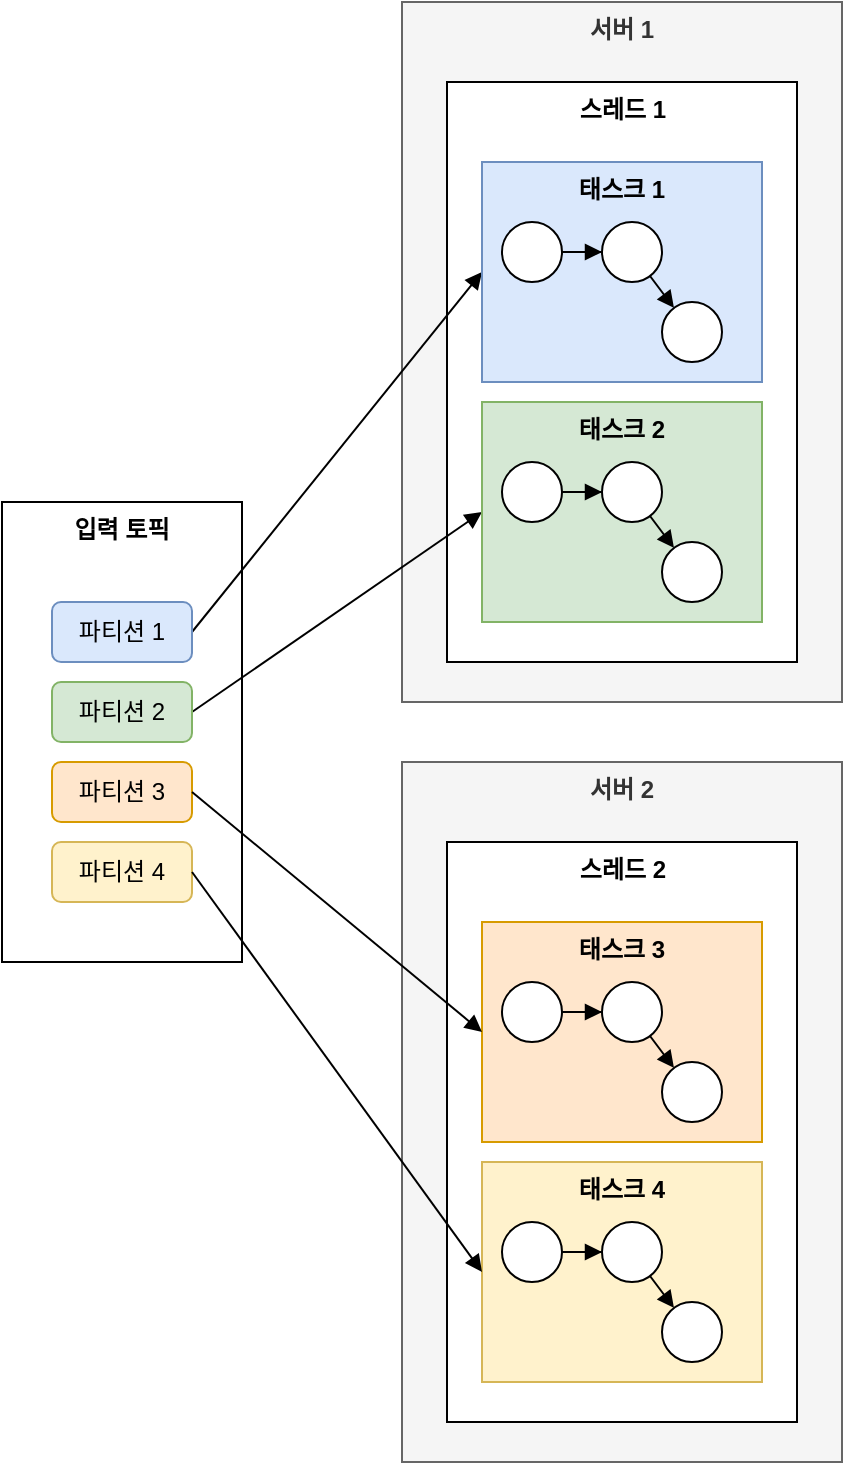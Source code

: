 <mxfile version="26.0.16">
  <diagram name="Page-1" id="xZOnAZUWtffbz-M-cQHE">
    <mxGraphModel dx="1114" dy="878" grid="1" gridSize="10" guides="1" tooltips="1" connect="1" arrows="1" fold="1" page="1" pageScale="1" pageWidth="827" pageHeight="1169" math="0" shadow="0">
      <root>
        <mxCell id="0" />
        <mxCell id="1" parent="0" />
        <mxCell id="nE5TFjI4fmpb83htKsCQ-23" value="서버 1" style="rounded=0;whiteSpace=wrap;html=1;verticalAlign=top;fontStyle=1;fillColor=#f5f5f5;fontColor=#333333;strokeColor=#666666;" vertex="1" parent="1">
          <mxGeometry x="220" y="20" width="220" height="350" as="geometry" />
        </mxCell>
        <mxCell id="nE5TFjI4fmpb83htKsCQ-24" value="스레드 1" style="rounded=0;whiteSpace=wrap;html=1;verticalAlign=top;fontStyle=1" vertex="1" parent="1">
          <mxGeometry x="242.5" y="60" width="175" height="290" as="geometry" />
        </mxCell>
        <mxCell id="nE5TFjI4fmpb83htKsCQ-1" value="입력 토픽" style="rounded=0;whiteSpace=wrap;html=1;verticalAlign=top;fontStyle=1" vertex="1" parent="1">
          <mxGeometry x="20" y="270" width="120" height="230" as="geometry" />
        </mxCell>
        <mxCell id="nE5TFjI4fmpb83htKsCQ-48" style="rounded=0;orthogonalLoop=1;jettySize=auto;html=1;entryX=0;entryY=0.5;entryDx=0;entryDy=0;endArrow=block;endFill=1;exitX=1;exitY=0.5;exitDx=0;exitDy=0;" edge="1" parent="1" source="nE5TFjI4fmpb83htKsCQ-3" target="nE5TFjI4fmpb83htKsCQ-7">
          <mxGeometry relative="1" as="geometry" />
        </mxCell>
        <mxCell id="nE5TFjI4fmpb83htKsCQ-3" value="파티션 1" style="rounded=1;whiteSpace=wrap;html=1;fillColor=#dae8fc;strokeColor=#6c8ebf;" vertex="1" parent="1">
          <mxGeometry x="45" y="320" width="70" height="30" as="geometry" />
        </mxCell>
        <mxCell id="nE5TFjI4fmpb83htKsCQ-49" style="rounded=0;orthogonalLoop=1;jettySize=auto;html=1;entryX=0;entryY=0.5;entryDx=0;entryDy=0;endArrow=block;endFill=1;exitX=1;exitY=0.5;exitDx=0;exitDy=0;" edge="1" parent="1" source="nE5TFjI4fmpb83htKsCQ-5" target="nE5TFjI4fmpb83htKsCQ-25">
          <mxGeometry relative="1" as="geometry" />
        </mxCell>
        <mxCell id="nE5TFjI4fmpb83htKsCQ-5" value="파티션 2" style="rounded=1;whiteSpace=wrap;html=1;fillColor=#d5e8d4;strokeColor=#82b366;" vertex="1" parent="1">
          <mxGeometry x="45" y="360" width="70" height="30" as="geometry" />
        </mxCell>
        <mxCell id="nE5TFjI4fmpb83htKsCQ-7" value="태스크 1" style="rounded=0;whiteSpace=wrap;html=1;verticalAlign=top;fontStyle=1;fillColor=#dae8fc;strokeColor=#6c8ebf;" vertex="1" parent="1">
          <mxGeometry x="260" y="100" width="140" height="110" as="geometry" />
        </mxCell>
        <mxCell id="nE5TFjI4fmpb83htKsCQ-8" style="edgeStyle=orthogonalEdgeStyle;rounded=0;orthogonalLoop=1;jettySize=auto;html=1;entryX=0;entryY=0.5;entryDx=0;entryDy=0;endArrow=block;endFill=1;" edge="1" parent="1" source="nE5TFjI4fmpb83htKsCQ-9" target="nE5TFjI4fmpb83htKsCQ-11">
          <mxGeometry relative="1" as="geometry" />
        </mxCell>
        <mxCell id="nE5TFjI4fmpb83htKsCQ-9" value="" style="ellipse;whiteSpace=wrap;html=1;aspect=fixed;" vertex="1" parent="1">
          <mxGeometry x="270" y="130" width="30" height="30" as="geometry" />
        </mxCell>
        <mxCell id="nE5TFjI4fmpb83htKsCQ-10" style="rounded=0;orthogonalLoop=1;jettySize=auto;html=1;endArrow=block;endFill=1;" edge="1" parent="1" source="nE5TFjI4fmpb83htKsCQ-11" target="nE5TFjI4fmpb83htKsCQ-12">
          <mxGeometry relative="1" as="geometry" />
        </mxCell>
        <mxCell id="nE5TFjI4fmpb83htKsCQ-11" value="" style="ellipse;whiteSpace=wrap;html=1;aspect=fixed;" vertex="1" parent="1">
          <mxGeometry x="320" y="130" width="30" height="30" as="geometry" />
        </mxCell>
        <mxCell id="nE5TFjI4fmpb83htKsCQ-12" value="" style="ellipse;whiteSpace=wrap;html=1;aspect=fixed;" vertex="1" parent="1">
          <mxGeometry x="350" y="170" width="30" height="30" as="geometry" />
        </mxCell>
        <mxCell id="nE5TFjI4fmpb83htKsCQ-21" value="파티션 3" style="rounded=1;whiteSpace=wrap;html=1;fillColor=#ffe6cc;strokeColor=#d79b00;" vertex="1" parent="1">
          <mxGeometry x="45" y="400" width="70" height="30" as="geometry" />
        </mxCell>
        <mxCell id="nE5TFjI4fmpb83htKsCQ-22" value="파티션 4" style="rounded=1;whiteSpace=wrap;html=1;fillColor=#fff2cc;strokeColor=#d6b656;" vertex="1" parent="1">
          <mxGeometry x="45" y="440" width="70" height="30" as="geometry" />
        </mxCell>
        <mxCell id="nE5TFjI4fmpb83htKsCQ-25" value="태스크 2" style="rounded=0;whiteSpace=wrap;html=1;verticalAlign=top;fontStyle=1;fillColor=#d5e8d4;strokeColor=#82b366;" vertex="1" parent="1">
          <mxGeometry x="260" y="220" width="140" height="110" as="geometry" />
        </mxCell>
        <mxCell id="nE5TFjI4fmpb83htKsCQ-26" style="edgeStyle=orthogonalEdgeStyle;rounded=0;orthogonalLoop=1;jettySize=auto;html=1;entryX=0;entryY=0.5;entryDx=0;entryDy=0;endArrow=block;endFill=1;" edge="1" parent="1" source="nE5TFjI4fmpb83htKsCQ-27" target="nE5TFjI4fmpb83htKsCQ-29">
          <mxGeometry relative="1" as="geometry" />
        </mxCell>
        <mxCell id="nE5TFjI4fmpb83htKsCQ-27" value="" style="ellipse;whiteSpace=wrap;html=1;aspect=fixed;" vertex="1" parent="1">
          <mxGeometry x="270" y="250" width="30" height="30" as="geometry" />
        </mxCell>
        <mxCell id="nE5TFjI4fmpb83htKsCQ-28" style="rounded=0;orthogonalLoop=1;jettySize=auto;html=1;endArrow=block;endFill=1;" edge="1" parent="1" source="nE5TFjI4fmpb83htKsCQ-29" target="nE5TFjI4fmpb83htKsCQ-30">
          <mxGeometry relative="1" as="geometry" />
        </mxCell>
        <mxCell id="nE5TFjI4fmpb83htKsCQ-29" value="" style="ellipse;whiteSpace=wrap;html=1;aspect=fixed;" vertex="1" parent="1">
          <mxGeometry x="320" y="250" width="30" height="30" as="geometry" />
        </mxCell>
        <mxCell id="nE5TFjI4fmpb83htKsCQ-30" value="" style="ellipse;whiteSpace=wrap;html=1;aspect=fixed;" vertex="1" parent="1">
          <mxGeometry x="350" y="290" width="30" height="30" as="geometry" />
        </mxCell>
        <mxCell id="nE5TFjI4fmpb83htKsCQ-32" value="서버 2" style="rounded=0;whiteSpace=wrap;html=1;verticalAlign=top;fontStyle=1;fillColor=#f5f5f5;fontColor=#333333;strokeColor=#666666;" vertex="1" parent="1">
          <mxGeometry x="220" y="400" width="220" height="350" as="geometry" />
        </mxCell>
        <mxCell id="nE5TFjI4fmpb83htKsCQ-33" value="스레드 2" style="rounded=0;whiteSpace=wrap;html=1;verticalAlign=top;fontStyle=1" vertex="1" parent="1">
          <mxGeometry x="242.5" y="440" width="175" height="290" as="geometry" />
        </mxCell>
        <mxCell id="nE5TFjI4fmpb83htKsCQ-34" value="태스크 3" style="rounded=0;whiteSpace=wrap;html=1;verticalAlign=top;fontStyle=1;fillColor=#ffe6cc;strokeColor=#d79b00;" vertex="1" parent="1">
          <mxGeometry x="260" y="480" width="140" height="110" as="geometry" />
        </mxCell>
        <mxCell id="nE5TFjI4fmpb83htKsCQ-35" style="edgeStyle=orthogonalEdgeStyle;rounded=0;orthogonalLoop=1;jettySize=auto;html=1;entryX=0;entryY=0.5;entryDx=0;entryDy=0;endArrow=block;endFill=1;" edge="1" parent="1" source="nE5TFjI4fmpb83htKsCQ-36" target="nE5TFjI4fmpb83htKsCQ-38">
          <mxGeometry relative="1" as="geometry" />
        </mxCell>
        <mxCell id="nE5TFjI4fmpb83htKsCQ-36" value="" style="ellipse;whiteSpace=wrap;html=1;aspect=fixed;" vertex="1" parent="1">
          <mxGeometry x="270" y="510" width="30" height="30" as="geometry" />
        </mxCell>
        <mxCell id="nE5TFjI4fmpb83htKsCQ-37" style="rounded=0;orthogonalLoop=1;jettySize=auto;html=1;endArrow=block;endFill=1;" edge="1" parent="1" source="nE5TFjI4fmpb83htKsCQ-38" target="nE5TFjI4fmpb83htKsCQ-39">
          <mxGeometry relative="1" as="geometry" />
        </mxCell>
        <mxCell id="nE5TFjI4fmpb83htKsCQ-38" value="" style="ellipse;whiteSpace=wrap;html=1;aspect=fixed;" vertex="1" parent="1">
          <mxGeometry x="320" y="510" width="30" height="30" as="geometry" />
        </mxCell>
        <mxCell id="nE5TFjI4fmpb83htKsCQ-39" value="" style="ellipse;whiteSpace=wrap;html=1;aspect=fixed;" vertex="1" parent="1">
          <mxGeometry x="350" y="550" width="30" height="30" as="geometry" />
        </mxCell>
        <mxCell id="nE5TFjI4fmpb83htKsCQ-40" value="태스크 4" style="rounded=0;whiteSpace=wrap;html=1;verticalAlign=top;fontStyle=1;fillColor=#fff2cc;strokeColor=#d6b656;" vertex="1" parent="1">
          <mxGeometry x="260" y="600" width="140" height="110" as="geometry" />
        </mxCell>
        <mxCell id="nE5TFjI4fmpb83htKsCQ-41" style="edgeStyle=orthogonalEdgeStyle;rounded=0;orthogonalLoop=1;jettySize=auto;html=1;entryX=0;entryY=0.5;entryDx=0;entryDy=0;endArrow=block;endFill=1;" edge="1" parent="1" source="nE5TFjI4fmpb83htKsCQ-42" target="nE5TFjI4fmpb83htKsCQ-44">
          <mxGeometry relative="1" as="geometry" />
        </mxCell>
        <mxCell id="nE5TFjI4fmpb83htKsCQ-42" value="" style="ellipse;whiteSpace=wrap;html=1;aspect=fixed;" vertex="1" parent="1">
          <mxGeometry x="270" y="630" width="30" height="30" as="geometry" />
        </mxCell>
        <mxCell id="nE5TFjI4fmpb83htKsCQ-43" style="rounded=0;orthogonalLoop=1;jettySize=auto;html=1;endArrow=block;endFill=1;" edge="1" parent="1" source="nE5TFjI4fmpb83htKsCQ-44" target="nE5TFjI4fmpb83htKsCQ-45">
          <mxGeometry relative="1" as="geometry" />
        </mxCell>
        <mxCell id="nE5TFjI4fmpb83htKsCQ-44" value="" style="ellipse;whiteSpace=wrap;html=1;aspect=fixed;" vertex="1" parent="1">
          <mxGeometry x="320" y="630" width="30" height="30" as="geometry" />
        </mxCell>
        <mxCell id="nE5TFjI4fmpb83htKsCQ-45" value="" style="ellipse;whiteSpace=wrap;html=1;aspect=fixed;" vertex="1" parent="1">
          <mxGeometry x="350" y="670" width="30" height="30" as="geometry" />
        </mxCell>
        <mxCell id="nE5TFjI4fmpb83htKsCQ-50" style="rounded=0;orthogonalLoop=1;jettySize=auto;html=1;entryX=0;entryY=0.5;entryDx=0;entryDy=0;endArrow=block;endFill=1;exitX=1;exitY=0.5;exitDx=0;exitDy=0;" edge="1" parent="1" source="nE5TFjI4fmpb83htKsCQ-21" target="nE5TFjI4fmpb83htKsCQ-34">
          <mxGeometry relative="1" as="geometry" />
        </mxCell>
        <mxCell id="nE5TFjI4fmpb83htKsCQ-51" style="rounded=0;orthogonalLoop=1;jettySize=auto;html=1;entryX=0;entryY=0.5;entryDx=0;entryDy=0;endArrow=block;endFill=1;exitX=1;exitY=0.5;exitDx=0;exitDy=0;" edge="1" parent="1" source="nE5TFjI4fmpb83htKsCQ-22" target="nE5TFjI4fmpb83htKsCQ-40">
          <mxGeometry relative="1" as="geometry" />
        </mxCell>
      </root>
    </mxGraphModel>
  </diagram>
</mxfile>

